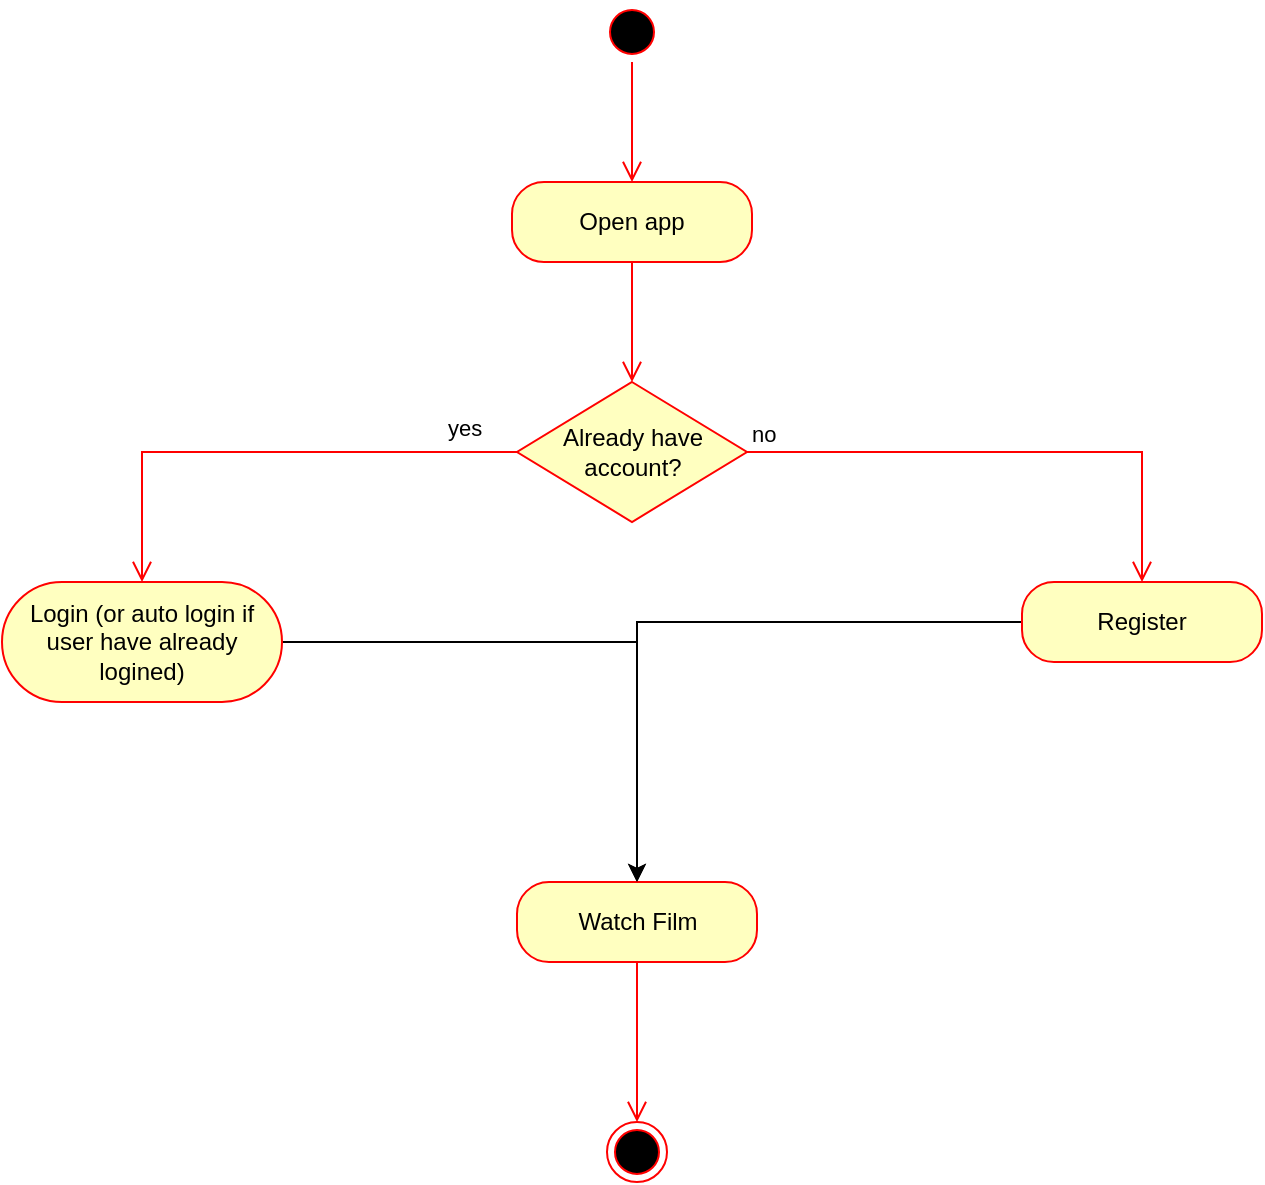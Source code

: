 <mxfile version="20.4.0" type="github">
  <diagram id="3AzF39oe3r0IqChFiqNv" name="Page-1">
    <mxGraphModel dx="1234" dy="852" grid="1" gridSize="10" guides="1" tooltips="1" connect="1" arrows="1" fold="1" page="1" pageScale="1" pageWidth="850" pageHeight="1100" math="0" shadow="0">
      <root>
        <mxCell id="0" />
        <mxCell id="1" parent="0" />
        <mxCell id="jmHpodaxJxcZQ-v2Plp--1" value="" style="ellipse;html=1;shape=startState;fillColor=#000000;strokeColor=#ff0000;" parent="1" vertex="1">
          <mxGeometry x="370" y="90" width="30" height="30" as="geometry" />
        </mxCell>
        <mxCell id="jmHpodaxJxcZQ-v2Plp--2" value="" style="edgeStyle=orthogonalEdgeStyle;html=1;verticalAlign=bottom;endArrow=open;endSize=8;strokeColor=#ff0000;rounded=0;" parent="1" source="jmHpodaxJxcZQ-v2Plp--1" edge="1">
          <mxGeometry relative="1" as="geometry">
            <mxPoint x="385" y="180" as="targetPoint" />
          </mxGeometry>
        </mxCell>
        <mxCell id="jmHpodaxJxcZQ-v2Plp--3" value="Open app" style="rounded=1;whiteSpace=wrap;html=1;arcSize=40;fontColor=#000000;fillColor=#ffffc0;strokeColor=#ff0000;" parent="1" vertex="1">
          <mxGeometry x="325" y="180" width="120" height="40" as="geometry" />
        </mxCell>
        <mxCell id="jmHpodaxJxcZQ-v2Plp--4" value="" style="edgeStyle=orthogonalEdgeStyle;html=1;verticalAlign=bottom;endArrow=open;endSize=8;strokeColor=#ff0000;rounded=0;entryX=0.5;entryY=0;entryDx=0;entryDy=0;" parent="1" source="jmHpodaxJxcZQ-v2Plp--3" target="jmHpodaxJxcZQ-v2Plp--5" edge="1">
          <mxGeometry relative="1" as="geometry">
            <mxPoint x="385" y="280" as="targetPoint" />
          </mxGeometry>
        </mxCell>
        <mxCell id="jmHpodaxJxcZQ-v2Plp--5" value="Already have account?&lt;br&gt;" style="rhombus;whiteSpace=wrap;html=1;fillColor=#ffffc0;strokeColor=#ff0000;" parent="1" vertex="1">
          <mxGeometry x="327.5" y="280" width="115" height="70" as="geometry" />
        </mxCell>
        <mxCell id="jmHpodaxJxcZQ-v2Plp--6" value="no" style="edgeStyle=orthogonalEdgeStyle;html=1;align=left;verticalAlign=bottom;endArrow=open;endSize=8;strokeColor=#ff0000;rounded=0;" parent="1" source="jmHpodaxJxcZQ-v2Plp--5" target="jmHpodaxJxcZQ-v2Plp--12" edge="1">
          <mxGeometry x="-1" relative="1" as="geometry">
            <mxPoint x="540" y="315" as="targetPoint" />
          </mxGeometry>
        </mxCell>
        <mxCell id="jmHpodaxJxcZQ-v2Plp--7" value="yes" style="edgeStyle=orthogonalEdgeStyle;html=1;align=left;verticalAlign=top;endArrow=open;endSize=8;strokeColor=#ff0000;rounded=0;" parent="1" source="jmHpodaxJxcZQ-v2Plp--5" target="jmHpodaxJxcZQ-v2Plp--8" edge="1">
          <mxGeometry x="-0.699" y="-25" relative="1" as="geometry">
            <mxPoint x="230" y="400" as="targetPoint" />
            <mxPoint x="1" as="offset" />
          </mxGeometry>
        </mxCell>
        <mxCell id="jmHpodaxJxcZQ-v2Plp--11" style="edgeStyle=orthogonalEdgeStyle;rounded=0;orthogonalLoop=1;jettySize=auto;html=1;entryX=0.5;entryY=0;entryDx=0;entryDy=0;" parent="1" source="jmHpodaxJxcZQ-v2Plp--8" target="jmHpodaxJxcZQ-v2Plp--9" edge="1">
          <mxGeometry relative="1" as="geometry" />
        </mxCell>
        <mxCell id="jmHpodaxJxcZQ-v2Plp--8" value="Login (or auto login if user have already logined)" style="rounded=1;whiteSpace=wrap;html=1;arcSize=50;fontColor=#000000;fillColor=#ffffc0;strokeColor=#ff0000;" parent="1" vertex="1">
          <mxGeometry x="70" y="380" width="140" height="60" as="geometry" />
        </mxCell>
        <mxCell id="jmHpodaxJxcZQ-v2Plp--9" value="Watch Film" style="rounded=1;whiteSpace=wrap;html=1;arcSize=40;fontColor=#000000;fillColor=#ffffc0;strokeColor=#ff0000;" parent="1" vertex="1">
          <mxGeometry x="327.5" y="530" width="120" height="40" as="geometry" />
        </mxCell>
        <mxCell id="jmHpodaxJxcZQ-v2Plp--10" value="" style="edgeStyle=orthogonalEdgeStyle;html=1;verticalAlign=bottom;endArrow=open;endSize=8;strokeColor=#ff0000;rounded=0;entryX=0.5;entryY=0;entryDx=0;entryDy=0;" parent="1" source="jmHpodaxJxcZQ-v2Plp--9" target="jmHpodaxJxcZQ-v2Plp--14" edge="1">
          <mxGeometry relative="1" as="geometry">
            <mxPoint x="130" y="580" as="targetPoint" />
          </mxGeometry>
        </mxCell>
        <mxCell id="jmHpodaxJxcZQ-v2Plp--13" style="edgeStyle=orthogonalEdgeStyle;rounded=0;orthogonalLoop=1;jettySize=auto;html=1;entryX=0.5;entryY=0;entryDx=0;entryDy=0;" parent="1" source="jmHpodaxJxcZQ-v2Plp--12" target="jmHpodaxJxcZQ-v2Plp--9" edge="1">
          <mxGeometry relative="1" as="geometry" />
        </mxCell>
        <mxCell id="jmHpodaxJxcZQ-v2Plp--12" value="Register" style="rounded=1;whiteSpace=wrap;html=1;arcSize=40;fontColor=#000000;fillColor=#ffffc0;strokeColor=#ff0000;" parent="1" vertex="1">
          <mxGeometry x="580" y="380" width="120" height="40" as="geometry" />
        </mxCell>
        <mxCell id="jmHpodaxJxcZQ-v2Plp--14" value="" style="ellipse;html=1;shape=endState;fillColor=#000000;strokeColor=#ff0000;" parent="1" vertex="1">
          <mxGeometry x="372.5" y="650" width="30" height="30" as="geometry" />
        </mxCell>
      </root>
    </mxGraphModel>
  </diagram>
</mxfile>
